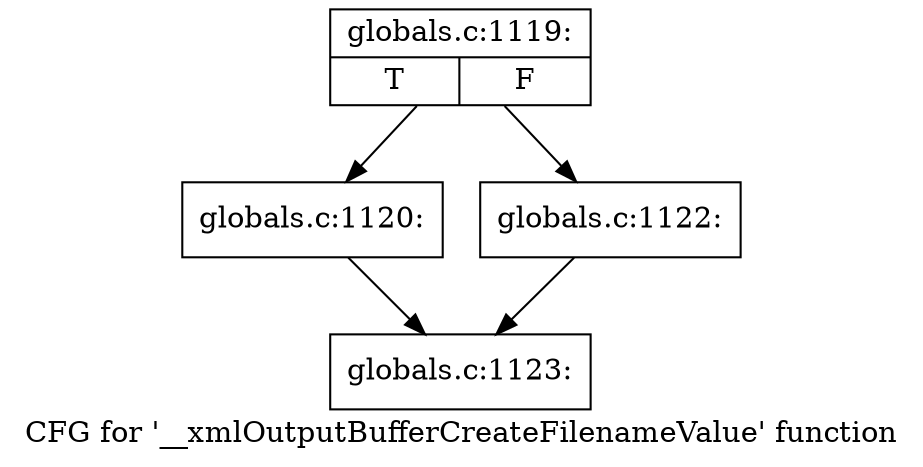digraph "CFG for '__xmlOutputBufferCreateFilenameValue' function" {
	label="CFG for '__xmlOutputBufferCreateFilenameValue' function";

	Node0x5624fdb66620 [shape=record,label="{globals.c:1119:|{<s0>T|<s1>F}}"];
	Node0x5624fdb66620 -> Node0x5624fd8bd740;
	Node0x5624fdb66620 -> Node0x5624fdafa4d0;
	Node0x5624fd8bd740 [shape=record,label="{globals.c:1120:}"];
	Node0x5624fd8bd740 -> Node0x5624fd8bd690;
	Node0x5624fdafa4d0 [shape=record,label="{globals.c:1122:}"];
	Node0x5624fdafa4d0 -> Node0x5624fd8bd690;
	Node0x5624fd8bd690 [shape=record,label="{globals.c:1123:}"];
}
